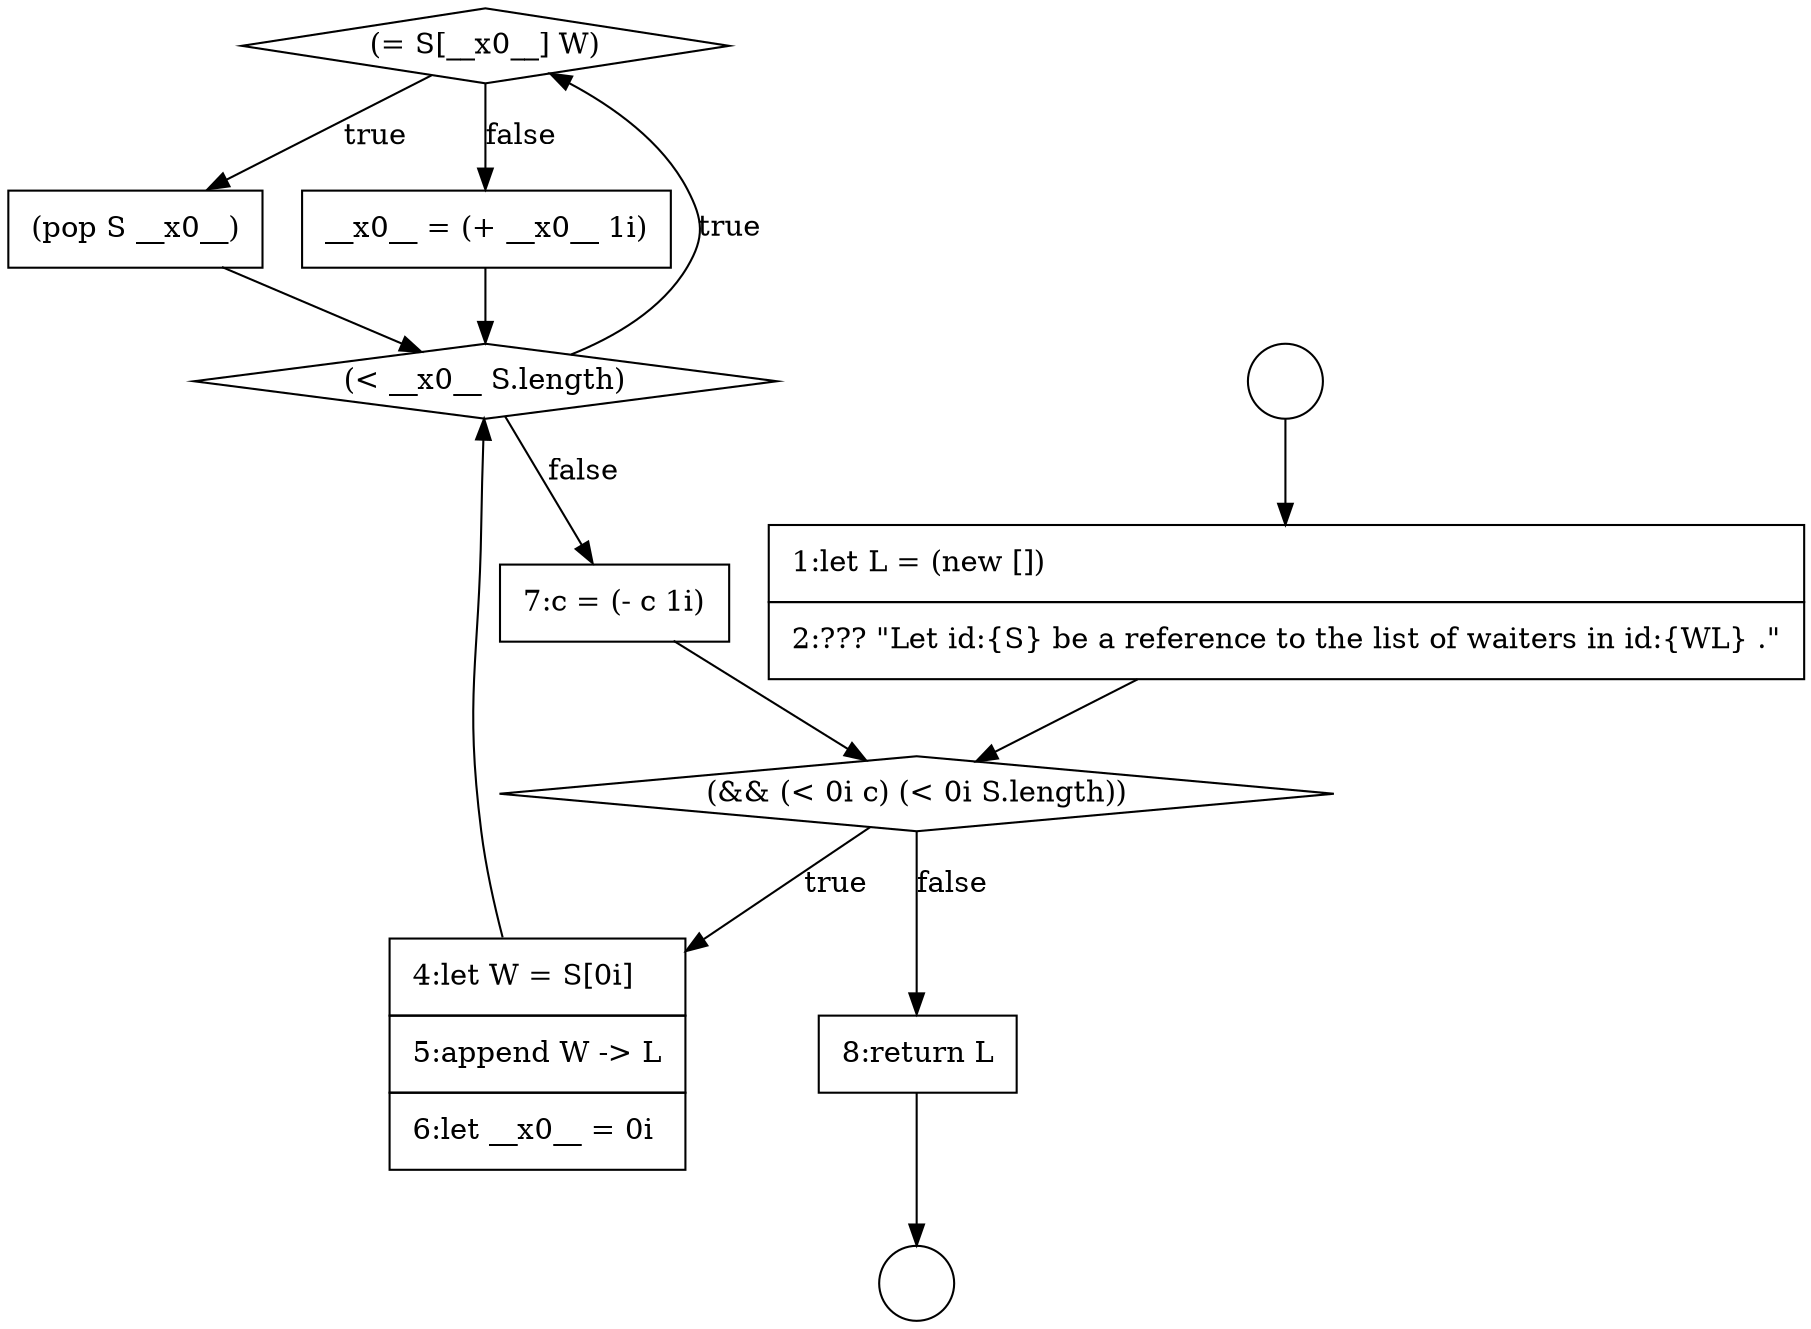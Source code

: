 digraph {
  node17715 [shape=diamond, label=<<font color="black">(= S[__x0__] W)</font>> color="black" fillcolor="white" style=filled]
  node17710 [shape=circle label=" " color="black" fillcolor="white" style=filled]
  node17719 [shape=none, margin=0, label=<<font color="black">
    <table border="0" cellborder="1" cellspacing="0" cellpadding="10">
      <tr><td align="left">8:return L</td></tr>
    </table>
  </font>> color="black" fillcolor="white" style=filled]
  node17709 [shape=circle label=" " color="black" fillcolor="white" style=filled]
  node17716 [shape=none, margin=0, label=<<font color="black">
    <table border="0" cellborder="1" cellspacing="0" cellpadding="10">
      <tr><td align="left">(pop S __x0__)</td></tr>
    </table>
  </font>> color="black" fillcolor="white" style=filled]
  node17712 [shape=diamond, label=<<font color="black">(&amp;&amp; (&lt; 0i c) (&lt; 0i S.length))</font>> color="black" fillcolor="white" style=filled]
  node17713 [shape=none, margin=0, label=<<font color="black">
    <table border="0" cellborder="1" cellspacing="0" cellpadding="10">
      <tr><td align="left">4:let W = S[0i]</td></tr>
      <tr><td align="left">5:append W -&gt; L</td></tr>
      <tr><td align="left">6:let __x0__ = 0i</td></tr>
    </table>
  </font>> color="black" fillcolor="white" style=filled]
  node17717 [shape=none, margin=0, label=<<font color="black">
    <table border="0" cellborder="1" cellspacing="0" cellpadding="10">
      <tr><td align="left">__x0__ = (+ __x0__ 1i)</td></tr>
    </table>
  </font>> color="black" fillcolor="white" style=filled]
  node17711 [shape=none, margin=0, label=<<font color="black">
    <table border="0" cellborder="1" cellspacing="0" cellpadding="10">
      <tr><td align="left">1:let L = (new [])</td></tr>
      <tr><td align="left">2:??? &quot;Let id:{S} be a reference to the list of waiters in id:{WL} .&quot;</td></tr>
    </table>
  </font>> color="black" fillcolor="white" style=filled]
  node17714 [shape=diamond, label=<<font color="black">(&lt; __x0__ S.length)</font>> color="black" fillcolor="white" style=filled]
  node17718 [shape=none, margin=0, label=<<font color="black">
    <table border="0" cellborder="1" cellspacing="0" cellpadding="10">
      <tr><td align="left">7:c = (- c 1i)</td></tr>
    </table>
  </font>> color="black" fillcolor="white" style=filled]
  node17711 -> node17712 [ color="black"]
  node17713 -> node17714 [ color="black"]
  node17719 -> node17710 [ color="black"]
  node17714 -> node17715 [label=<<font color="black">true</font>> color="black"]
  node17714 -> node17718 [label=<<font color="black">false</font>> color="black"]
  node17716 -> node17714 [ color="black"]
  node17709 -> node17711 [ color="black"]
  node17715 -> node17716 [label=<<font color="black">true</font>> color="black"]
  node17715 -> node17717 [label=<<font color="black">false</font>> color="black"]
  node17712 -> node17713 [label=<<font color="black">true</font>> color="black"]
  node17712 -> node17719 [label=<<font color="black">false</font>> color="black"]
  node17718 -> node17712 [ color="black"]
  node17717 -> node17714 [ color="black"]
}
